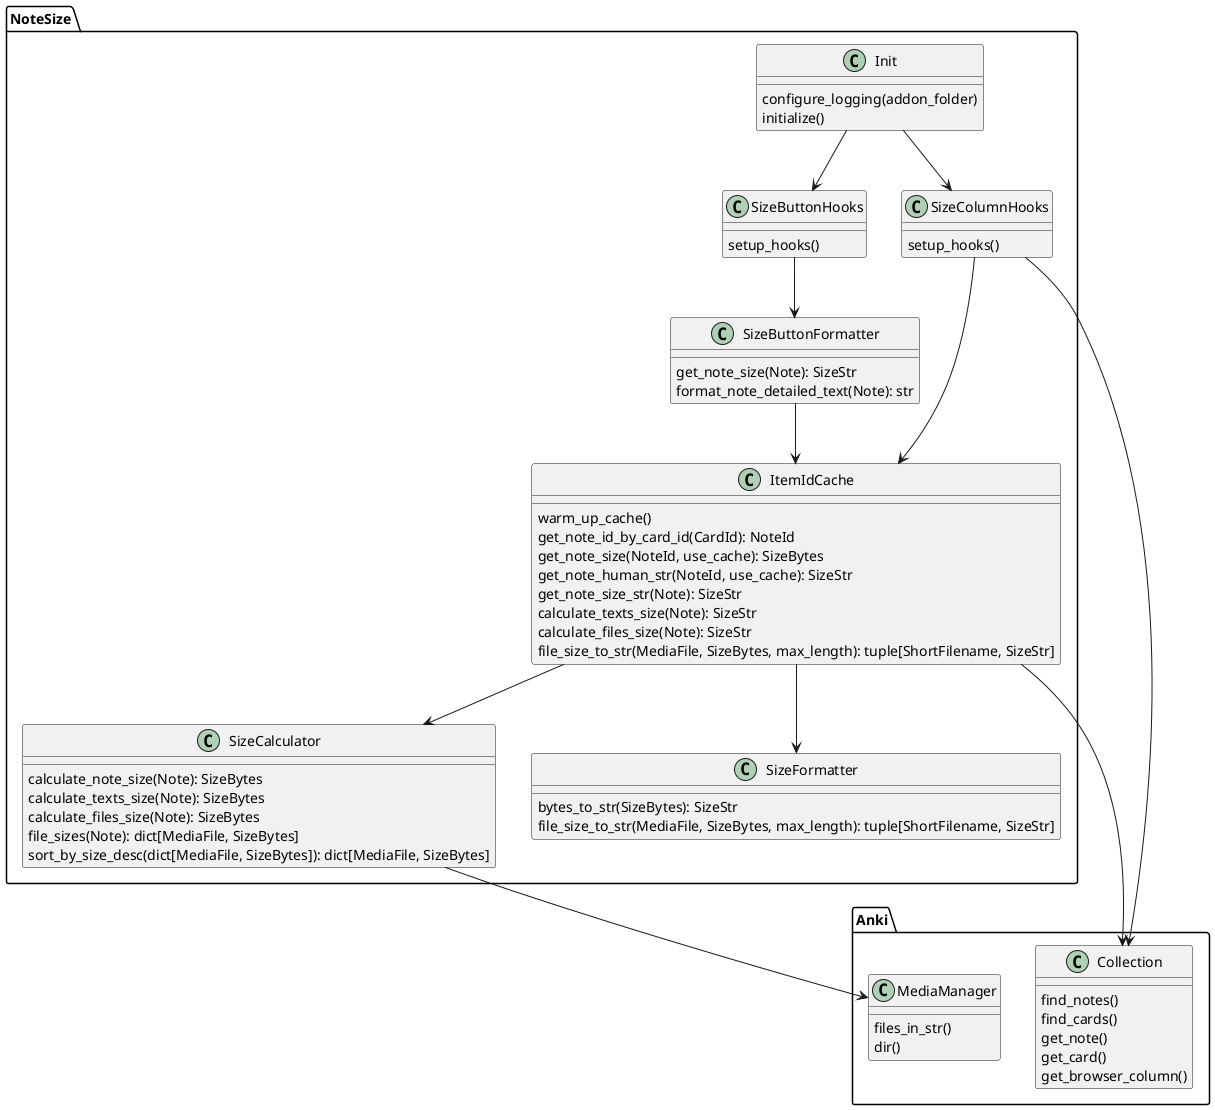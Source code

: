 @startuml
'https://plantuml.com/class-diagram

package Anki {
    class Collection {
        find_notes()
        find_cards()
        get_note()
        get_card()
        get_browser_column()
    }
    class MediaManager {
        files_in_str()
        dir()
    }
}

package NoteSize {
    together {
        class SizeButtonHooks {
            setup_hooks()
        }
        class SizeColumnHooks {
            setup_hooks()
        }
    }
    class SizeButtonFormatter {
        get_note_size(Note): SizeStr
        format_note_detailed_text(Note): str
    }
    class SizeCalculator {
        calculate_note_size(Note): SizeBytes
        calculate_texts_size(Note): SizeBytes
        calculate_files_size(Note): SizeBytes
        file_sizes(Note): dict[MediaFile, SizeBytes]
        sort_by_size_desc(dict[MediaFile, SizeBytes]): dict[MediaFile, SizeBytes]
    }
    class SizeFormatter {
        bytes_to_str(SizeBytes): SizeStr
        file_size_to_str(MediaFile, SizeBytes, max_length): tuple[ShortFilename, SizeStr]
    }
    class ItemIdCache {
        warm_up_cache()
        get_note_id_by_card_id(CardId): NoteId
        get_note_size(NoteId, use_cache): SizeBytes
        get_note_human_str(NoteId, use_cache): SizeStr
        get_note_size_str(Note): SizeStr
        calculate_texts_size(Note): SizeStr
        calculate_files_size(Note): SizeStr
        file_size_to_str(MediaFile, SizeBytes, max_length): tuple[ShortFilename, SizeStr]
    }
    class Init {
        configure_logging(addon_folder)
        initialize()
    }
}

Init --> SizeColumnHooks
Init --> SizeButtonHooks


SizeButtonFormatter --> ItemIdCache

SizeButtonHooks --> SizeButtonFormatter

SizeCalculator --> MediaManager

SizeColumnHooks --> Collection
SizeColumnHooks --> ItemIdCache

ItemIdCache --> Collection
ItemIdCache --> SizeCalculator
ItemIdCache --> SizeFormatter


@enduml